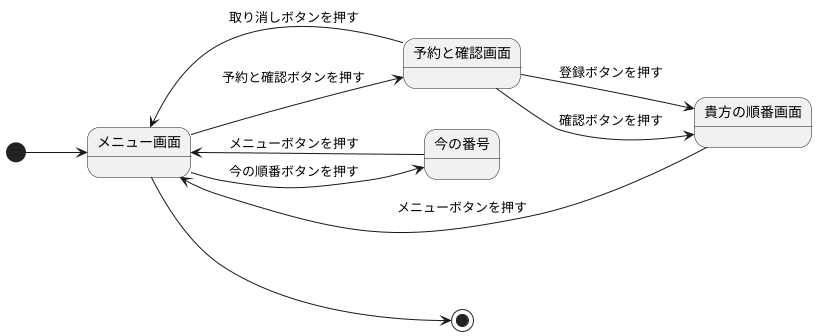 @startuml 
left to right direction
[*] --> メニュー画面
メニュー画面--> 予約と確認画面: 予約と確認ボタンを押す
予約と確認画面--> 貴方の順番画面: 登録ボタンを押す
予約と確認画面-->貴方の順番画面: 確認ボタンを押す
メニュー画面<--予約と確認画面: 取り消しボタンを押す
メニュー画面-->今の番号: 今の順番ボタンを押す
メニュー画面<--貴方の順番画面: メニューボタンを押す
メニュー画面<--今の番号: メニューボタンを押す
メニュー画面--> [*]
@enduml